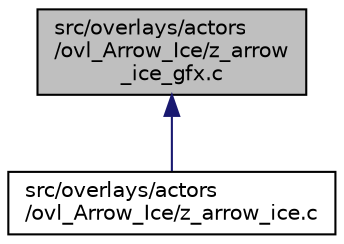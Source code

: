 digraph "src/overlays/actors/ovl_Arrow_Ice/z_arrow_ice_gfx.c"
{
 // LATEX_PDF_SIZE
  edge [fontname="Helvetica",fontsize="10",labelfontname="Helvetica",labelfontsize="10"];
  node [fontname="Helvetica",fontsize="10",shape=record];
  Node1 [label="src/overlays/actors\l/ovl_Arrow_Ice/z_arrow\l_ice_gfx.c",height=0.2,width=0.4,color="black", fillcolor="grey75", style="filled", fontcolor="black",tooltip=" "];
  Node1 -> Node2 [dir="back",color="midnightblue",fontsize="10",style="solid",fontname="Helvetica"];
  Node2 [label="src/overlays/actors\l/ovl_Arrow_Ice/z_arrow_ice.c",height=0.2,width=0.4,color="black", fillcolor="white", style="filled",URL="$de/d42/z__arrow__ice_8c.html",tooltip=" "];
}
